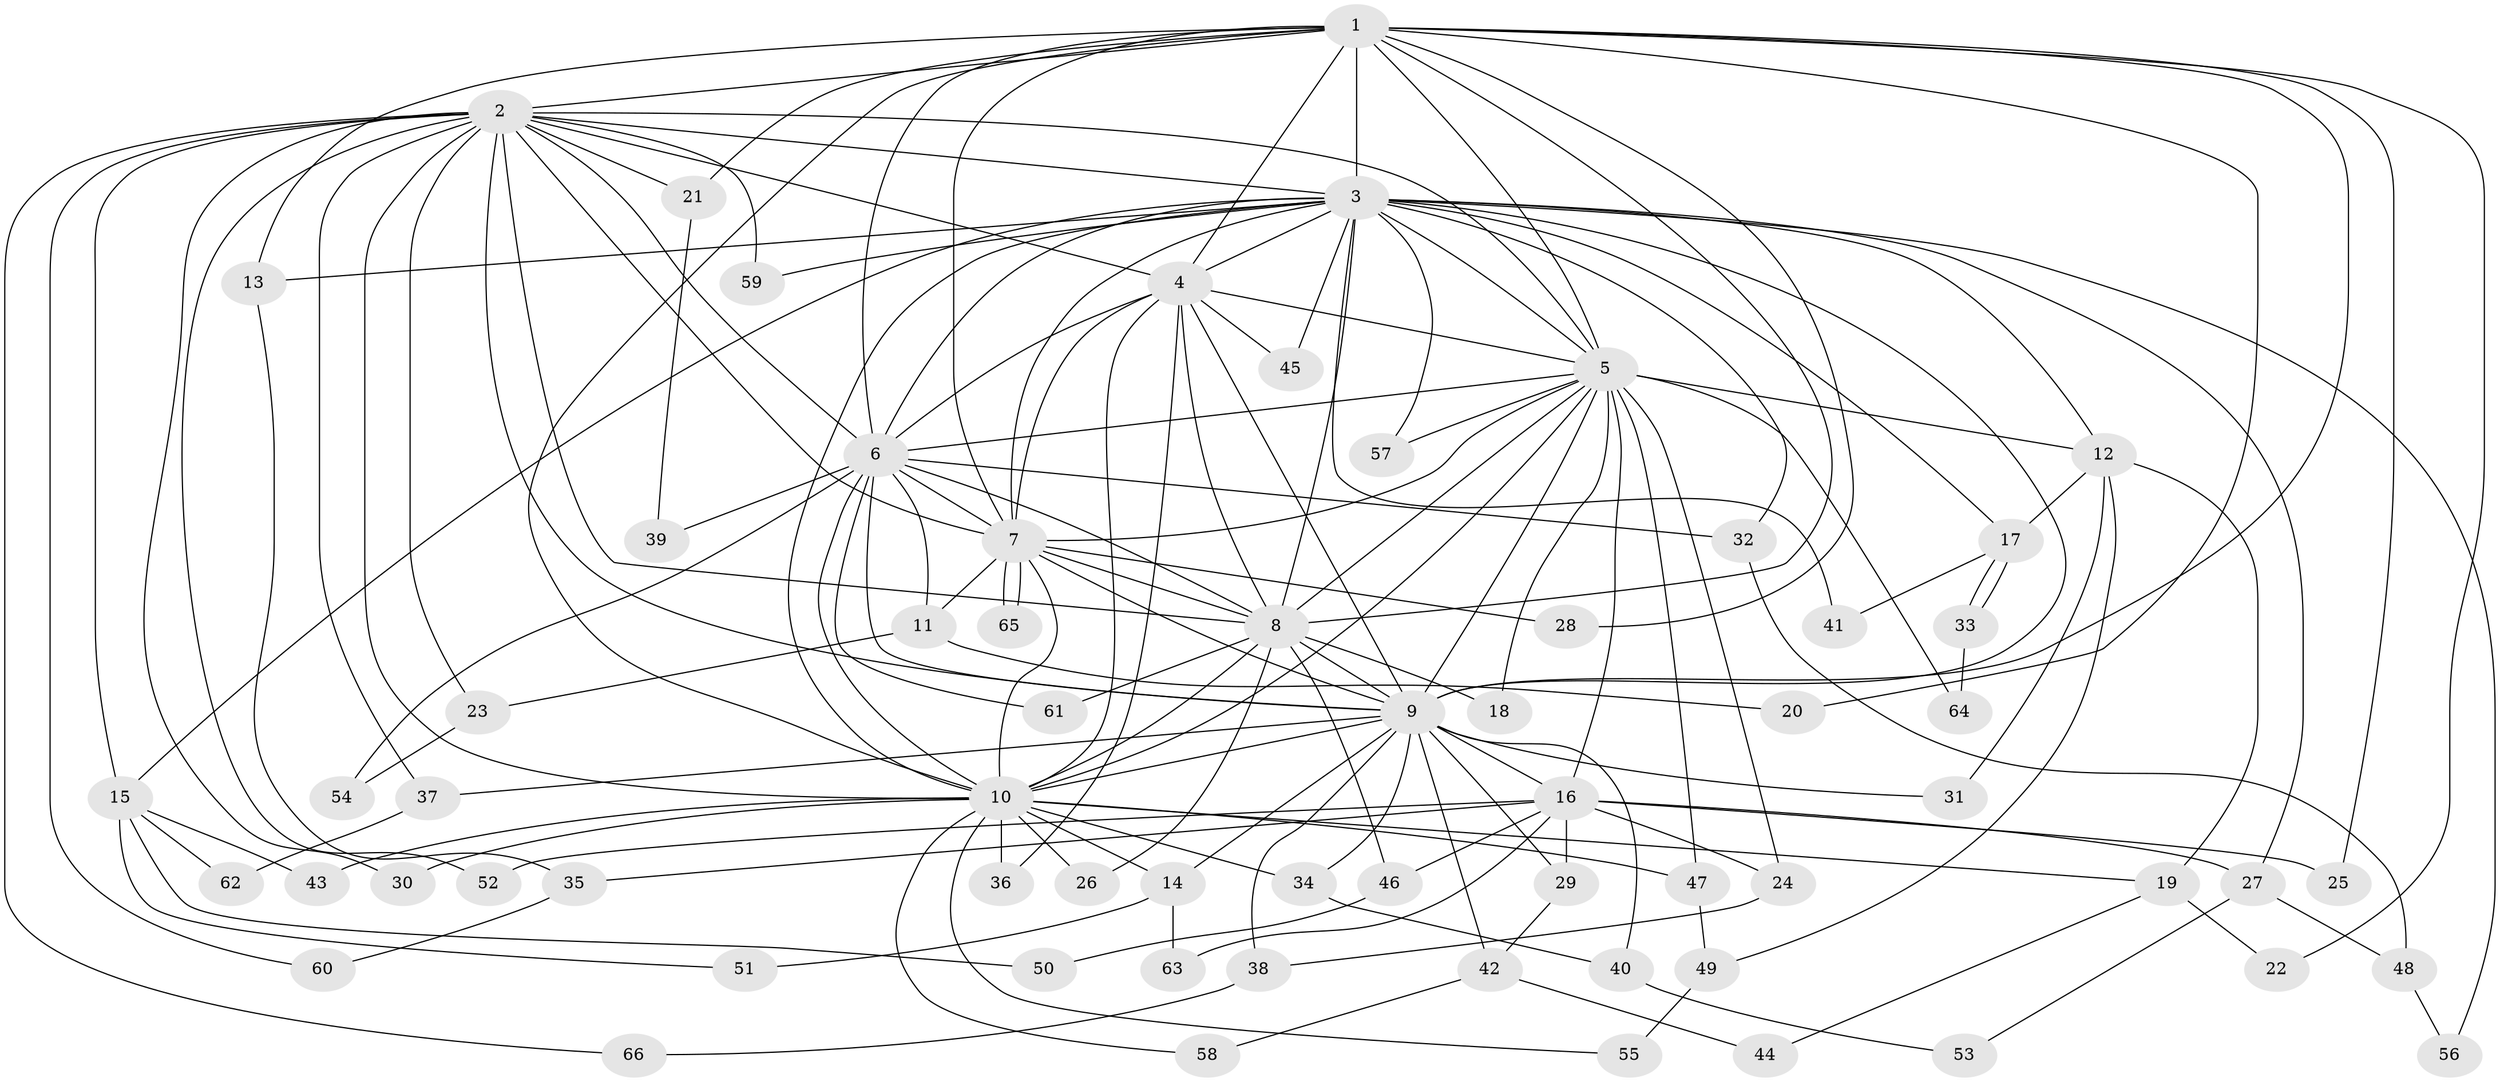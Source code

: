 // coarse degree distribution, {12: 0.13636363636363635, 11: 0.045454545454545456, 8: 0.09090909090909091, 14: 0.045454545454545456, 3: 0.36363636363636365, 6: 0.045454545454545456, 9: 0.09090909090909091, 4: 0.13636363636363635, 13: 0.045454545454545456}
// Generated by graph-tools (version 1.1) at 2025/36/03/04/25 23:36:31]
// undirected, 66 vertices, 157 edges
graph export_dot {
  node [color=gray90,style=filled];
  1;
  2;
  3;
  4;
  5;
  6;
  7;
  8;
  9;
  10;
  11;
  12;
  13;
  14;
  15;
  16;
  17;
  18;
  19;
  20;
  21;
  22;
  23;
  24;
  25;
  26;
  27;
  28;
  29;
  30;
  31;
  32;
  33;
  34;
  35;
  36;
  37;
  38;
  39;
  40;
  41;
  42;
  43;
  44;
  45;
  46;
  47;
  48;
  49;
  50;
  51;
  52;
  53;
  54;
  55;
  56;
  57;
  58;
  59;
  60;
  61;
  62;
  63;
  64;
  65;
  66;
  1 -- 2;
  1 -- 3;
  1 -- 4;
  1 -- 5;
  1 -- 6;
  1 -- 7;
  1 -- 8;
  1 -- 9;
  1 -- 10;
  1 -- 13;
  1 -- 20;
  1 -- 21;
  1 -- 22;
  1 -- 25;
  1 -- 28;
  2 -- 3;
  2 -- 4;
  2 -- 5;
  2 -- 6;
  2 -- 7;
  2 -- 8;
  2 -- 9;
  2 -- 10;
  2 -- 15;
  2 -- 21;
  2 -- 23;
  2 -- 30;
  2 -- 37;
  2 -- 52;
  2 -- 59;
  2 -- 60;
  2 -- 66;
  3 -- 4;
  3 -- 5;
  3 -- 6;
  3 -- 7;
  3 -- 8;
  3 -- 9;
  3 -- 10;
  3 -- 12;
  3 -- 13;
  3 -- 15;
  3 -- 17;
  3 -- 27;
  3 -- 32;
  3 -- 41;
  3 -- 45;
  3 -- 56;
  3 -- 57;
  3 -- 59;
  4 -- 5;
  4 -- 6;
  4 -- 7;
  4 -- 8;
  4 -- 9;
  4 -- 10;
  4 -- 36;
  4 -- 45;
  5 -- 6;
  5 -- 7;
  5 -- 8;
  5 -- 9;
  5 -- 10;
  5 -- 12;
  5 -- 16;
  5 -- 18;
  5 -- 24;
  5 -- 47;
  5 -- 57;
  5 -- 64;
  6 -- 7;
  6 -- 8;
  6 -- 9;
  6 -- 10;
  6 -- 11;
  6 -- 32;
  6 -- 39;
  6 -- 54;
  6 -- 61;
  7 -- 8;
  7 -- 9;
  7 -- 10;
  7 -- 11;
  7 -- 28;
  7 -- 65;
  7 -- 65;
  8 -- 9;
  8 -- 10;
  8 -- 18;
  8 -- 26;
  8 -- 46;
  8 -- 61;
  9 -- 10;
  9 -- 14;
  9 -- 16;
  9 -- 29;
  9 -- 31;
  9 -- 34;
  9 -- 37;
  9 -- 38;
  9 -- 40;
  9 -- 42;
  10 -- 14;
  10 -- 19;
  10 -- 26;
  10 -- 30;
  10 -- 34;
  10 -- 36;
  10 -- 43;
  10 -- 47;
  10 -- 55;
  10 -- 58;
  11 -- 20;
  11 -- 23;
  12 -- 17;
  12 -- 19;
  12 -- 31;
  12 -- 49;
  13 -- 35;
  14 -- 51;
  14 -- 63;
  15 -- 43;
  15 -- 50;
  15 -- 51;
  15 -- 62;
  16 -- 24;
  16 -- 25;
  16 -- 27;
  16 -- 29;
  16 -- 35;
  16 -- 46;
  16 -- 52;
  16 -- 63;
  17 -- 33;
  17 -- 33;
  17 -- 41;
  19 -- 22;
  19 -- 44;
  21 -- 39;
  23 -- 54;
  24 -- 38;
  27 -- 48;
  27 -- 53;
  29 -- 42;
  32 -- 48;
  33 -- 64;
  34 -- 40;
  35 -- 60;
  37 -- 62;
  38 -- 66;
  40 -- 53;
  42 -- 44;
  42 -- 58;
  46 -- 50;
  47 -- 49;
  48 -- 56;
  49 -- 55;
}

